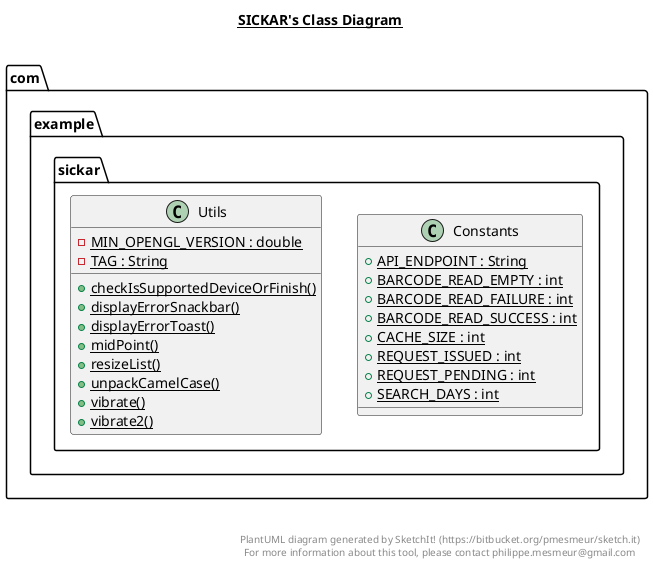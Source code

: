 @startuml

title __SICKAR's Class Diagram__\n

  namespace com.example.sickar {
    class com.example.sickar.Constants {
        {static} + API_ENDPOINT : String
        {static} + BARCODE_READ_EMPTY : int
        {static} + BARCODE_READ_FAILURE : int
        {static} + BARCODE_READ_SUCCESS : int
        {static} + CACHE_SIZE : int
        {static} + REQUEST_ISSUED : int
        {static} + REQUEST_PENDING : int
        {static} + SEARCH_DAYS : int
    }
  }
  

  namespace com.example.sickar {
    class com.example.sickar.Utils {
        {static} - MIN_OPENGL_VERSION : double
        {static} - TAG : String
        {static} + checkIsSupportedDeviceOrFinish()
        {static} + displayErrorSnackbar()
        {static} + displayErrorToast()
        {static} + midPoint()
        {static} + resizeList()
        {static} + unpackCamelCase()
        {static} + vibrate()
        {static} + vibrate2()
    }
  }
  



right footer


PlantUML diagram generated by SketchIt! (https://bitbucket.org/pmesmeur/sketch.it)
For more information about this tool, please contact philippe.mesmeur@gmail.com
endfooter

@enduml
